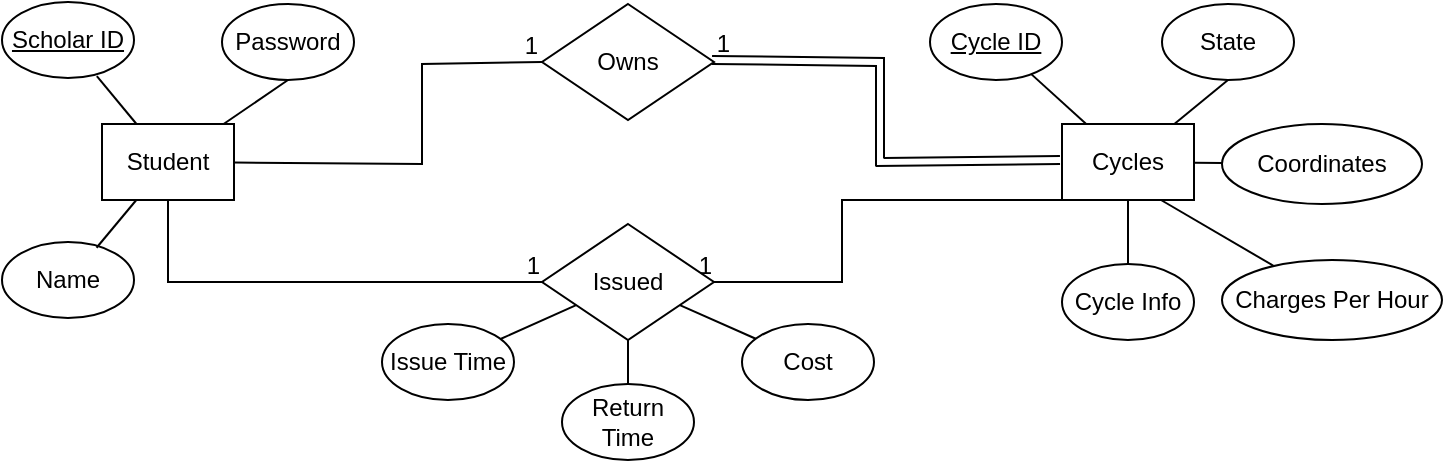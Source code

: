 <mxfile version="22.1.21" type="github">
  <diagram id="R2lEEEUBdFMjLlhIrx00" name="Page-1">
    <mxGraphModel dx="913" dy="454" grid="1" gridSize="10" guides="1" tooltips="1" connect="1" arrows="1" fold="1" page="1" pageScale="1" pageWidth="850" pageHeight="1100" math="0" shadow="0" extFonts="Permanent Marker^https://fonts.googleapis.com/css?family=Permanent+Marker">
      <root>
        <mxCell id="0" />
        <mxCell id="1" parent="0" />
        <mxCell id="gEOdgFD1-VOu7brd81Nd-1" value="Student" style="whiteSpace=wrap;html=1;align=center;" vertex="1" parent="1">
          <mxGeometry x="90" y="101" width="66" height="38" as="geometry" />
        </mxCell>
        <mxCell id="gEOdgFD1-VOu7brd81Nd-2" value="Password&lt;br&gt;" style="ellipse;whiteSpace=wrap;html=1;align=center;" vertex="1" parent="1">
          <mxGeometry x="150" y="41" width="66" height="38" as="geometry" />
        </mxCell>
        <mxCell id="gEOdgFD1-VOu7brd81Nd-3" value="" style="endArrow=none;html=1;rounded=0;exitX=0.5;exitY=1;exitDx=0;exitDy=0;" edge="1" parent="1" source="gEOdgFD1-VOu7brd81Nd-2" target="gEOdgFD1-VOu7brd81Nd-1">
          <mxGeometry relative="1" as="geometry">
            <mxPoint x="310" y="211" as="sourcePoint" />
            <mxPoint x="470" y="211" as="targetPoint" />
          </mxGeometry>
        </mxCell>
        <mxCell id="gEOdgFD1-VOu7brd81Nd-8" value="Scholar ID&lt;br&gt;" style="ellipse;whiteSpace=wrap;html=1;align=center;fontStyle=4;" vertex="1" parent="1">
          <mxGeometry x="40" y="40" width="66" height="38" as="geometry" />
        </mxCell>
        <mxCell id="gEOdgFD1-VOu7brd81Nd-9" value="Name" style="ellipse;whiteSpace=wrap;html=1;align=center;" vertex="1" parent="1">
          <mxGeometry x="40" y="160" width="66" height="38" as="geometry" />
        </mxCell>
        <mxCell id="gEOdgFD1-VOu7brd81Nd-10" value="Owns" style="shape=rhombus;perimeter=rhombusPerimeter;whiteSpace=wrap;html=1;align=center;" vertex="1" parent="1">
          <mxGeometry x="310" y="41" width="86" height="58" as="geometry" />
        </mxCell>
        <mxCell id="gEOdgFD1-VOu7brd81Nd-11" value="Cycles" style="whiteSpace=wrap;html=1;align=center;" vertex="1" parent="1">
          <mxGeometry x="570" y="101" width="66" height="38" as="geometry" />
        </mxCell>
        <mxCell id="gEOdgFD1-VOu7brd81Nd-12" value="Issued&lt;br&gt;" style="shape=rhombus;perimeter=rhombusPerimeter;whiteSpace=wrap;html=1;align=center;" vertex="1" parent="1">
          <mxGeometry x="310" y="151" width="86" height="58" as="geometry" />
        </mxCell>
        <mxCell id="gEOdgFD1-VOu7brd81Nd-13" value="Cycle ID" style="ellipse;whiteSpace=wrap;html=1;align=center;fontStyle=4;" vertex="1" parent="1">
          <mxGeometry x="504" y="41" width="66" height="38" as="geometry" />
        </mxCell>
        <mxCell id="gEOdgFD1-VOu7brd81Nd-14" value="State" style="ellipse;whiteSpace=wrap;html=1;align=center;" vertex="1" parent="1">
          <mxGeometry x="620" y="41" width="66" height="38" as="geometry" />
        </mxCell>
        <mxCell id="gEOdgFD1-VOu7brd81Nd-15" value="Coordinates&lt;br&gt;" style="ellipse;whiteSpace=wrap;html=1;align=center;" vertex="1" parent="1">
          <mxGeometry x="650" y="101" width="100" height="40" as="geometry" />
        </mxCell>
        <mxCell id="gEOdgFD1-VOu7brd81Nd-16" value="Charges Per Hour&lt;br&gt;" style="ellipse;whiteSpace=wrap;html=1;align=center;" vertex="1" parent="1">
          <mxGeometry x="650" y="169" width="110" height="40" as="geometry" />
        </mxCell>
        <mxCell id="gEOdgFD1-VOu7brd81Nd-17" value="Cycle Info" style="ellipse;whiteSpace=wrap;html=1;align=center;" vertex="1" parent="1">
          <mxGeometry x="570" y="171" width="66" height="38" as="geometry" />
        </mxCell>
        <mxCell id="gEOdgFD1-VOu7brd81Nd-18" style="edgeStyle=orthogonalEdgeStyle;rounded=0;orthogonalLoop=1;jettySize=auto;html=1;exitX=0.5;exitY=1;exitDx=0;exitDy=0;" edge="1" parent="1" source="gEOdgFD1-VOu7brd81Nd-17" target="gEOdgFD1-VOu7brd81Nd-17">
          <mxGeometry relative="1" as="geometry" />
        </mxCell>
        <mxCell id="gEOdgFD1-VOu7brd81Nd-20" value="" style="endArrow=none;html=1;rounded=0;" edge="1" parent="1" target="gEOdgFD1-VOu7brd81Nd-1">
          <mxGeometry relative="1" as="geometry">
            <mxPoint x="87.42" y="77.09" as="sourcePoint" />
            <mxPoint x="470" y="211" as="targetPoint" />
          </mxGeometry>
        </mxCell>
        <mxCell id="gEOdgFD1-VOu7brd81Nd-21" value="" style="endArrow=none;html=1;rounded=0;" edge="1" parent="1" source="gEOdgFD1-VOu7brd81Nd-1">
          <mxGeometry relative="1" as="geometry">
            <mxPoint x="310" y="211" as="sourcePoint" />
            <mxPoint x="87.275" y="162.87" as="targetPoint" />
          </mxGeometry>
        </mxCell>
        <mxCell id="gEOdgFD1-VOu7brd81Nd-23" value="Issue Time" style="ellipse;whiteSpace=wrap;html=1;align=center;" vertex="1" parent="1">
          <mxGeometry x="230" y="201" width="66" height="38" as="geometry" />
        </mxCell>
        <mxCell id="gEOdgFD1-VOu7brd81Nd-24" value="Return Time&lt;br&gt;" style="ellipse;whiteSpace=wrap;html=1;align=center;" vertex="1" parent="1">
          <mxGeometry x="320" y="231" width="66" height="38" as="geometry" />
        </mxCell>
        <mxCell id="gEOdgFD1-VOu7brd81Nd-26" value="Cost&lt;br&gt;" style="ellipse;whiteSpace=wrap;html=1;align=center;" vertex="1" parent="1">
          <mxGeometry x="410" y="201" width="66" height="38" as="geometry" />
        </mxCell>
        <mxCell id="gEOdgFD1-VOu7brd81Nd-27" value="" style="endArrow=none;html=1;rounded=0;" edge="1" parent="1" source="gEOdgFD1-VOu7brd81Nd-23" target="gEOdgFD1-VOu7brd81Nd-12">
          <mxGeometry relative="1" as="geometry">
            <mxPoint x="310" y="211" as="sourcePoint" />
            <mxPoint x="470" y="211" as="targetPoint" />
          </mxGeometry>
        </mxCell>
        <mxCell id="gEOdgFD1-VOu7brd81Nd-28" value="" style="endArrow=none;html=1;rounded=0;" edge="1" parent="1" source="gEOdgFD1-VOu7brd81Nd-24" target="gEOdgFD1-VOu7brd81Nd-12">
          <mxGeometry relative="1" as="geometry">
            <mxPoint x="310" y="211" as="sourcePoint" />
            <mxPoint x="470" y="211" as="targetPoint" />
          </mxGeometry>
        </mxCell>
        <mxCell id="gEOdgFD1-VOu7brd81Nd-29" value="" style="endArrow=none;html=1;rounded=0;" edge="1" parent="1" source="gEOdgFD1-VOu7brd81Nd-12" target="gEOdgFD1-VOu7brd81Nd-26">
          <mxGeometry relative="1" as="geometry">
            <mxPoint x="310" y="211" as="sourcePoint" />
            <mxPoint x="470" y="211" as="targetPoint" />
          </mxGeometry>
        </mxCell>
        <mxCell id="gEOdgFD1-VOu7brd81Nd-30" value="" style="endArrow=none;html=1;rounded=0;exitX=0.5;exitY=1;exitDx=0;exitDy=0;" edge="1" parent="1" source="gEOdgFD1-VOu7brd81Nd-11" target="gEOdgFD1-VOu7brd81Nd-17">
          <mxGeometry relative="1" as="geometry">
            <mxPoint x="310" y="211" as="sourcePoint" />
            <mxPoint x="470" y="211" as="targetPoint" />
          </mxGeometry>
        </mxCell>
        <mxCell id="gEOdgFD1-VOu7brd81Nd-31" value="" style="endArrow=none;html=1;rounded=0;exitX=0.75;exitY=1;exitDx=0;exitDy=0;" edge="1" parent="1" source="gEOdgFD1-VOu7brd81Nd-11" target="gEOdgFD1-VOu7brd81Nd-16">
          <mxGeometry relative="1" as="geometry">
            <mxPoint x="310" y="211" as="sourcePoint" />
            <mxPoint x="470" y="211" as="targetPoint" />
          </mxGeometry>
        </mxCell>
        <mxCell id="gEOdgFD1-VOu7brd81Nd-32" value="" style="endArrow=none;html=1;rounded=0;" edge="1" parent="1" source="gEOdgFD1-VOu7brd81Nd-11" target="gEOdgFD1-VOu7brd81Nd-15">
          <mxGeometry relative="1" as="geometry">
            <mxPoint x="310" y="211" as="sourcePoint" />
            <mxPoint x="470" y="211" as="targetPoint" />
          </mxGeometry>
        </mxCell>
        <mxCell id="gEOdgFD1-VOu7brd81Nd-33" value="" style="endArrow=none;html=1;rounded=0;" edge="1" parent="1" source="gEOdgFD1-VOu7brd81Nd-13" target="gEOdgFD1-VOu7brd81Nd-11">
          <mxGeometry relative="1" as="geometry">
            <mxPoint x="310" y="211" as="sourcePoint" />
            <mxPoint x="470" y="211" as="targetPoint" />
          </mxGeometry>
        </mxCell>
        <mxCell id="gEOdgFD1-VOu7brd81Nd-34" value="" style="endArrow=none;html=1;rounded=0;exitX=0.5;exitY=1;exitDx=0;exitDy=0;" edge="1" parent="1" source="gEOdgFD1-VOu7brd81Nd-14" target="gEOdgFD1-VOu7brd81Nd-11">
          <mxGeometry relative="1" as="geometry">
            <mxPoint x="310" y="211" as="sourcePoint" />
            <mxPoint x="470" y="211" as="targetPoint" />
          </mxGeometry>
        </mxCell>
        <mxCell id="gEOdgFD1-VOu7brd81Nd-39" value="" style="endArrow=none;html=1;rounded=0;entryX=0;entryY=0.5;entryDx=0;entryDy=0;" edge="1" parent="1" source="gEOdgFD1-VOu7brd81Nd-1" target="gEOdgFD1-VOu7brd81Nd-10">
          <mxGeometry relative="1" as="geometry">
            <mxPoint x="310" y="211" as="sourcePoint" />
            <mxPoint x="470" y="211" as="targetPoint" />
            <Array as="points">
              <mxPoint x="250" y="121" />
              <mxPoint x="250" y="101" />
              <mxPoint x="250" y="71" />
            </Array>
          </mxGeometry>
        </mxCell>
        <mxCell id="gEOdgFD1-VOu7brd81Nd-40" value="1" style="resizable=0;html=1;whiteSpace=wrap;align=right;verticalAlign=bottom;" connectable="0" vertex="1" parent="gEOdgFD1-VOu7brd81Nd-39">
          <mxGeometry x="1" relative="1" as="geometry" />
        </mxCell>
        <mxCell id="gEOdgFD1-VOu7brd81Nd-43" value="" style="shape=link;html=1;rounded=0;entryX=1;entryY=0.5;entryDx=0;entryDy=0;exitX=0;exitY=0.5;exitDx=0;exitDy=0;" edge="1" parent="1">
          <mxGeometry relative="1" as="geometry">
            <mxPoint x="569" y="119" as="sourcePoint" />
            <mxPoint x="395" y="69" as="targetPoint" />
            <Array as="points">
              <mxPoint x="479" y="120" />
              <mxPoint x="479" y="70" />
            </Array>
          </mxGeometry>
        </mxCell>
        <mxCell id="gEOdgFD1-VOu7brd81Nd-44" value="1" style="resizable=0;html=1;whiteSpace=wrap;align=right;verticalAlign=bottom;" connectable="0" vertex="1" parent="gEOdgFD1-VOu7brd81Nd-43">
          <mxGeometry x="1" relative="1" as="geometry">
            <mxPoint x="10" as="offset" />
          </mxGeometry>
        </mxCell>
        <mxCell id="gEOdgFD1-VOu7brd81Nd-45" value="" style="endArrow=none;html=1;rounded=0;entryX=0;entryY=0.5;entryDx=0;entryDy=0;" edge="1" parent="1" source="gEOdgFD1-VOu7brd81Nd-1" target="gEOdgFD1-VOu7brd81Nd-12">
          <mxGeometry relative="1" as="geometry">
            <mxPoint x="310" y="211" as="sourcePoint" />
            <mxPoint x="470" y="211" as="targetPoint" />
            <Array as="points">
              <mxPoint x="123" y="180" />
            </Array>
          </mxGeometry>
        </mxCell>
        <mxCell id="gEOdgFD1-VOu7brd81Nd-46" value="1" style="resizable=0;html=1;whiteSpace=wrap;align=right;verticalAlign=bottom;" connectable="0" vertex="1" parent="gEOdgFD1-VOu7brd81Nd-45">
          <mxGeometry x="1" relative="1" as="geometry" />
        </mxCell>
        <mxCell id="gEOdgFD1-VOu7brd81Nd-47" value="" style="endArrow=none;html=1;rounded=0;entryX=1;entryY=0.5;entryDx=0;entryDy=0;" edge="1" parent="1" target="gEOdgFD1-VOu7brd81Nd-12">
          <mxGeometry relative="1" as="geometry">
            <mxPoint x="570" y="139" as="sourcePoint" />
            <mxPoint x="470" y="211" as="targetPoint" />
            <Array as="points">
              <mxPoint x="460" y="139" />
              <mxPoint x="460" y="180" />
            </Array>
          </mxGeometry>
        </mxCell>
        <mxCell id="gEOdgFD1-VOu7brd81Nd-48" value="1" style="resizable=0;html=1;whiteSpace=wrap;align=right;verticalAlign=bottom;" connectable="0" vertex="1" parent="gEOdgFD1-VOu7brd81Nd-47">
          <mxGeometry x="1" relative="1" as="geometry" />
        </mxCell>
      </root>
    </mxGraphModel>
  </diagram>
</mxfile>
